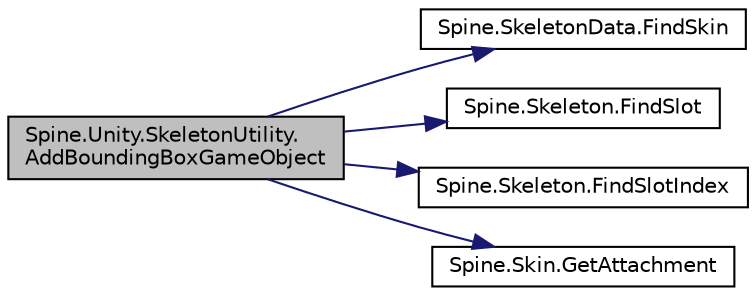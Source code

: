 digraph "Spine.Unity.SkeletonUtility.AddBoundingBoxGameObject"
{
 // LATEX_PDF_SIZE
  edge [fontname="Helvetica",fontsize="10",labelfontname="Helvetica",labelfontsize="10"];
  node [fontname="Helvetica",fontsize="10",shape=record];
  rankdir="LR";
  Node1 [label="Spine.Unity.SkeletonUtility.\lAddBoundingBoxGameObject",height=0.2,width=0.4,color="black", fillcolor="grey75", style="filled", fontcolor="black",tooltip=" "];
  Node1 -> Node2 [color="midnightblue",fontsize="10",style="solid",fontname="Helvetica"];
  Node2 [label="Spine.SkeletonData.FindSkin",height=0.2,width=0.4,color="black", fillcolor="white", style="filled",URL="$class_spine_1_1_skeleton_data.html#a6f87af52a59ff01da994c5ae68397369",tooltip="May be null."];
  Node1 -> Node3 [color="midnightblue",fontsize="10",style="solid",fontname="Helvetica"];
  Node3 [label="Spine.Skeleton.FindSlot",height=0.2,width=0.4,color="black", fillcolor="white", style="filled",URL="$class_spine_1_1_skeleton.html#aeeaf7abe56f807e6e57f3a2514e607ab",tooltip="May be null."];
  Node1 -> Node4 [color="midnightblue",fontsize="10",style="solid",fontname="Helvetica"];
  Node4 [label="Spine.Skeleton.FindSlotIndex",height=0.2,width=0.4,color="black", fillcolor="white", style="filled",URL="$class_spine_1_1_skeleton.html#ab89442a0b2114e2f9f3da38efcef210d",tooltip="-1 if the bone was not found."];
  Node1 -> Node5 [color="midnightblue",fontsize="10",style="solid",fontname="Helvetica"];
  Node5 [label="Spine.Skin.GetAttachment",height=0.2,width=0.4,color="black", fillcolor="white", style="filled",URL="$class_spine_1_1_skin.html#a8e1b079b629865148f809487fbda7938",tooltip="Returns the attachment for the specified slot index and name, or null."];
}

